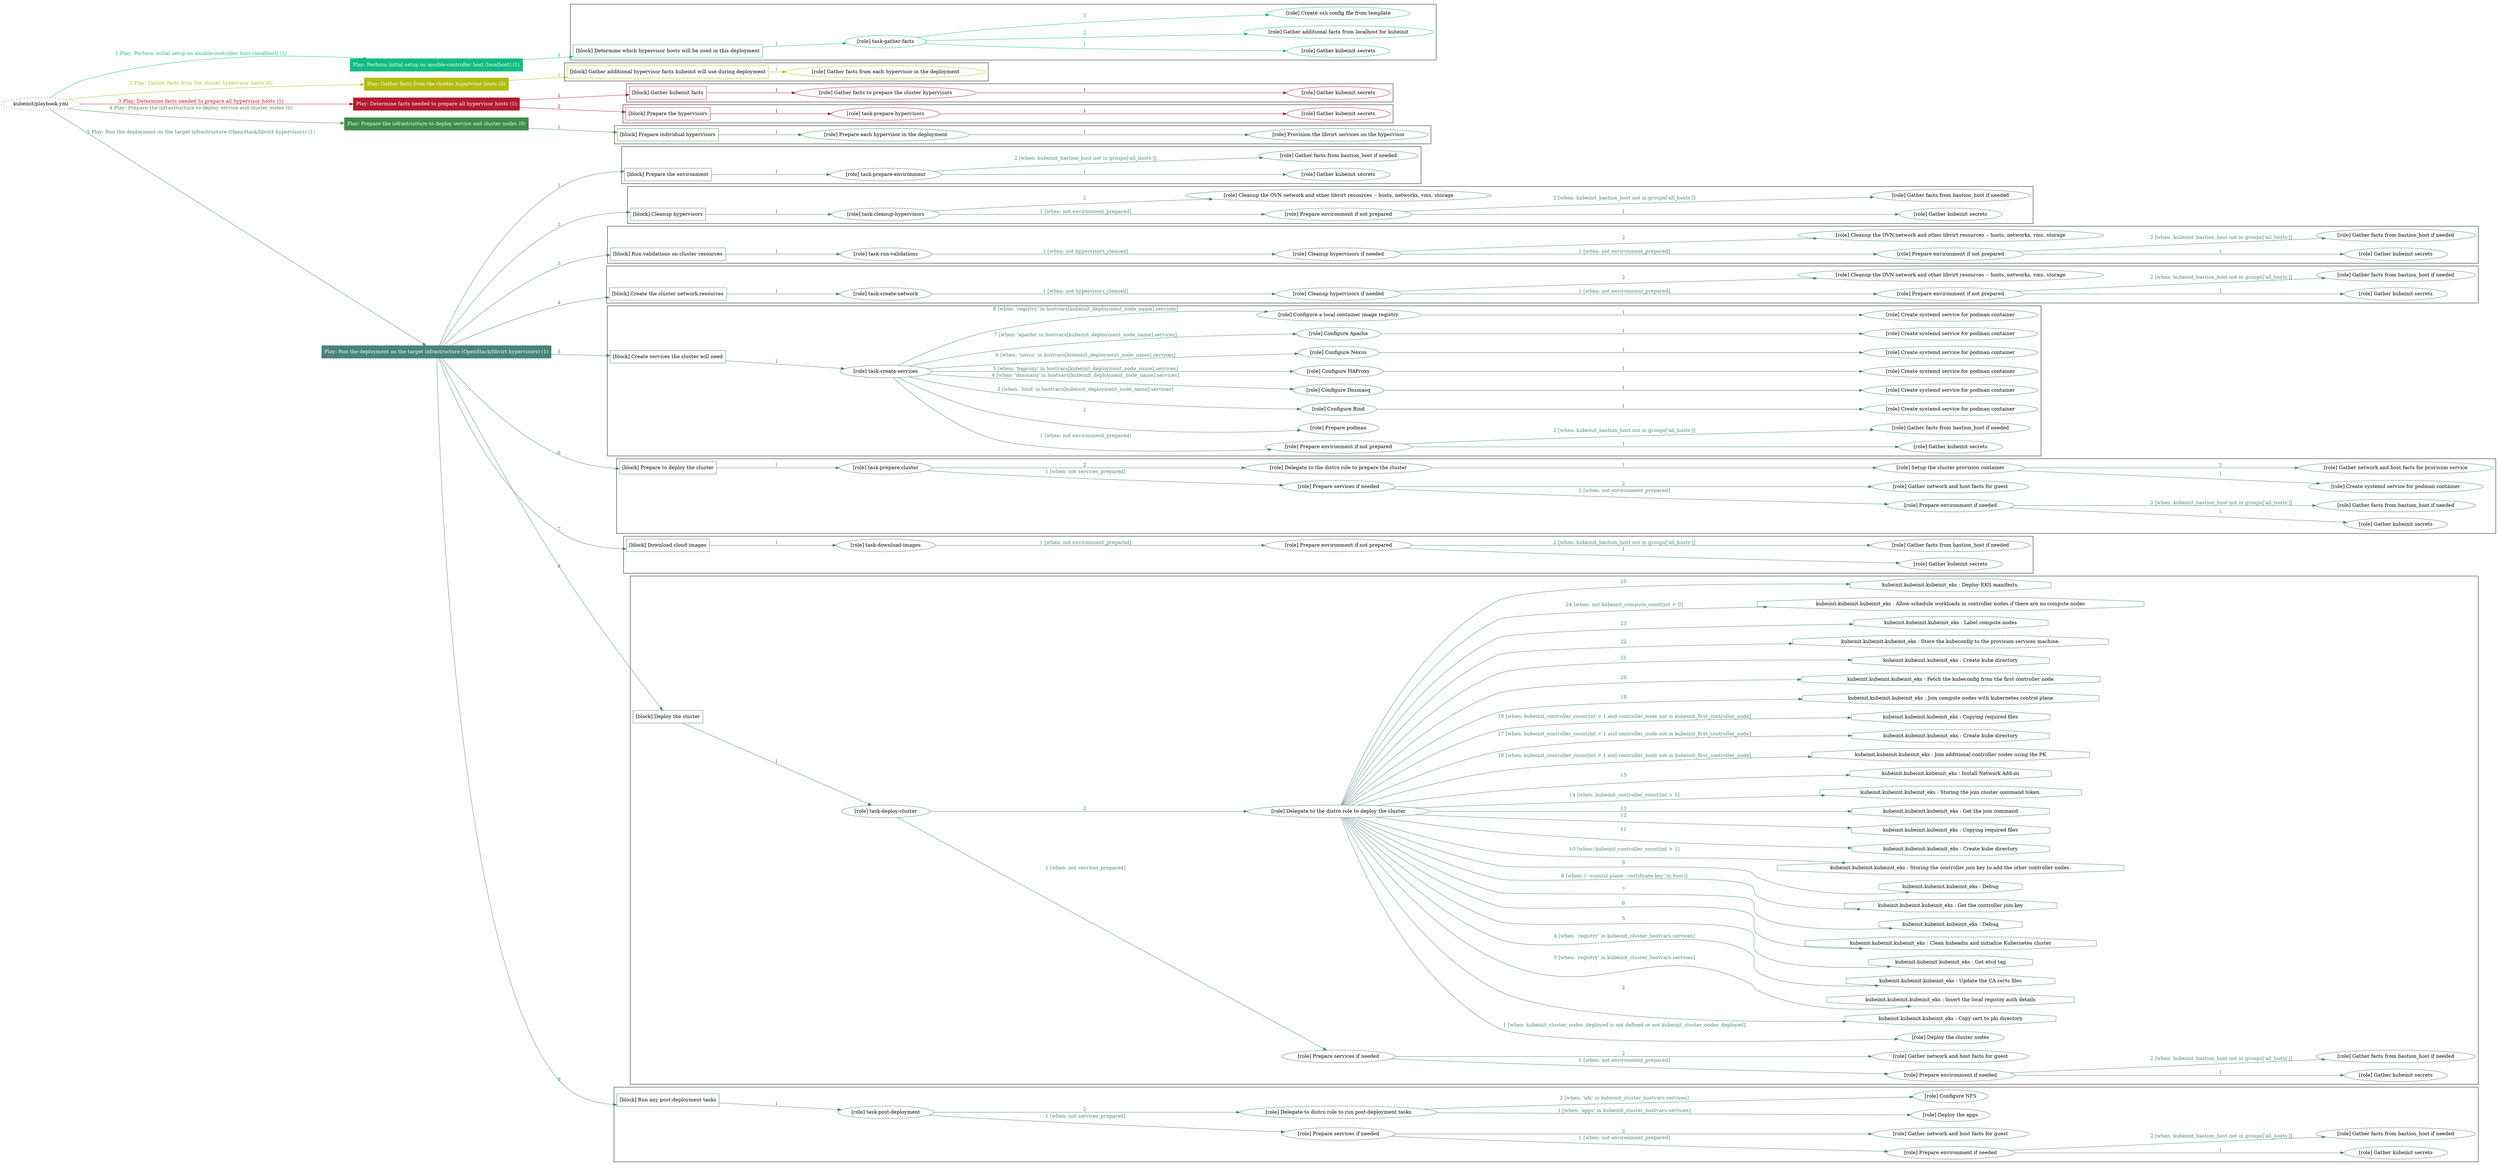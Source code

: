 digraph {
	graph [concentrate=true ordering=in rankdir=LR ratio=fill]
	edge [esep=5 sep=10]
	"kubeinit/playbook.yml" [URL="/home/runner/work/kubeinit/kubeinit/kubeinit/playbook.yml" id=playbook_c0aa0484 style=dotted]
	"kubeinit/playbook.yml" -> play_52e448ec [label="1 Play: Perform initial setup on ansible-controller host (localhost) (1)" color="#10bc82" fontcolor="#10bc82" id=edge_play_52e448ec labeltooltip="1 Play: Perform initial setup on ansible-controller host (localhost) (1)" tooltip="1 Play: Perform initial setup on ansible-controller host (localhost) (1)"]
	subgraph "Play: Perform initial setup on ansible-controller host (localhost) (1)" {
		play_52e448ec [label="Play: Perform initial setup on ansible-controller host (localhost) (1)" URL="/home/runner/work/kubeinit/kubeinit/kubeinit/playbook.yml" color="#10bc82" fontcolor="#ffffff" id=play_52e448ec shape=box style=filled tooltip=localhost]
		play_52e448ec -> block_887e6203 [label=1 color="#10bc82" fontcolor="#10bc82" id=edge_block_887e6203 labeltooltip=1 tooltip=1]
		subgraph cluster_block_887e6203 {
			block_887e6203 [label="[block] Determine which hypervisor hosts will be used in this deployment" URL="/home/runner/work/kubeinit/kubeinit/kubeinit/playbook.yml" color="#10bc82" id=block_887e6203 labeltooltip="Determine which hypervisor hosts will be used in this deployment" shape=box tooltip="Determine which hypervisor hosts will be used in this deployment"]
			block_887e6203 -> role_e460543e [label="1 " color="#10bc82" fontcolor="#10bc82" id=edge_role_e460543e labeltooltip="1 " tooltip="1 "]
			subgraph "task-gather-facts" {
				role_e460543e [label="[role] task-gather-facts" URL="/home/runner/work/kubeinit/kubeinit/kubeinit/playbook.yml" color="#10bc82" id=role_e460543e tooltip="task-gather-facts"]
				role_e460543e -> role_74aaf064 [label="1 " color="#10bc82" fontcolor="#10bc82" id=edge_role_74aaf064 labeltooltip="1 " tooltip="1 "]
				subgraph "Gather kubeinit secrets" {
					role_74aaf064 [label="[role] Gather kubeinit secrets" URL="/home/runner/.ansible/collections/ansible_collections/kubeinit/kubeinit/roles/kubeinit_prepare/tasks/build_hypervisors_group.yml" color="#10bc82" id=role_74aaf064 tooltip="Gather kubeinit secrets"]
				}
				role_e460543e -> role_d60f9759 [label="2 " color="#10bc82" fontcolor="#10bc82" id=edge_role_d60f9759 labeltooltip="2 " tooltip="2 "]
				subgraph "Gather additional facts from localhost for kubeinit" {
					role_d60f9759 [label="[role] Gather additional facts from localhost for kubeinit" URL="/home/runner/.ansible/collections/ansible_collections/kubeinit/kubeinit/roles/kubeinit_prepare/tasks/build_hypervisors_group.yml" color="#10bc82" id=role_d60f9759 tooltip="Gather additional facts from localhost for kubeinit"]
				}
				role_e460543e -> role_b56cbd18 [label="3 " color="#10bc82" fontcolor="#10bc82" id=edge_role_b56cbd18 labeltooltip="3 " tooltip="3 "]
				subgraph "Create ssh config file from template" {
					role_b56cbd18 [label="[role] Create ssh config file from template" URL="/home/runner/.ansible/collections/ansible_collections/kubeinit/kubeinit/roles/kubeinit_prepare/tasks/build_hypervisors_group.yml" color="#10bc82" id=role_b56cbd18 tooltip="Create ssh config file from template"]
				}
			}
		}
	}
	"kubeinit/playbook.yml" -> play_e15e509d [label="2 Play: Gather facts from the cluster hypervisor hosts (0)" color="#b0bb11" fontcolor="#b0bb11" id=edge_play_e15e509d labeltooltip="2 Play: Gather facts from the cluster hypervisor hosts (0)" tooltip="2 Play: Gather facts from the cluster hypervisor hosts (0)"]
	subgraph "Play: Gather facts from the cluster hypervisor hosts (0)" {
		play_e15e509d [label="Play: Gather facts from the cluster hypervisor hosts (0)" URL="/home/runner/work/kubeinit/kubeinit/kubeinit/playbook.yml" color="#b0bb11" fontcolor="#ffffff" id=play_e15e509d shape=box style=filled tooltip="Play: Gather facts from the cluster hypervisor hosts (0)"]
		play_e15e509d -> block_24044ca9 [label=1 color="#b0bb11" fontcolor="#b0bb11" id=edge_block_24044ca9 labeltooltip=1 tooltip=1]
		subgraph cluster_block_24044ca9 {
			block_24044ca9 [label="[block] Gather additional hypervisor facts kubeinit will use during deployment" URL="/home/runner/work/kubeinit/kubeinit/kubeinit/playbook.yml" color="#b0bb11" id=block_24044ca9 labeltooltip="Gather additional hypervisor facts kubeinit will use during deployment" shape=box tooltip="Gather additional hypervisor facts kubeinit will use during deployment"]
			block_24044ca9 -> role_f036b182 [label="1 " color="#b0bb11" fontcolor="#b0bb11" id=edge_role_f036b182 labeltooltip="1 " tooltip="1 "]
			subgraph "Gather facts from each hypervisor in the deployment" {
				role_f036b182 [label="[role] Gather facts from each hypervisor in the deployment" URL="/home/runner/work/kubeinit/kubeinit/kubeinit/playbook.yml" color="#b0bb11" id=role_f036b182 tooltip="Gather facts from each hypervisor in the deployment"]
			}
		}
	}
	"kubeinit/playbook.yml" -> play_29cd09bc [label="3 Play: Determine facts needed to prepare all hypervisor hosts (1)" color="#b21a30" fontcolor="#b21a30" id=edge_play_29cd09bc labeltooltip="3 Play: Determine facts needed to prepare all hypervisor hosts (1)" tooltip="3 Play: Determine facts needed to prepare all hypervisor hosts (1)"]
	subgraph "Play: Determine facts needed to prepare all hypervisor hosts (1)" {
		play_29cd09bc [label="Play: Determine facts needed to prepare all hypervisor hosts (1)" URL="/home/runner/work/kubeinit/kubeinit/kubeinit/playbook.yml" color="#b21a30" fontcolor="#ffffff" id=play_29cd09bc shape=box style=filled tooltip=localhost]
		play_29cd09bc -> block_bb4a415c [label=1 color="#b21a30" fontcolor="#b21a30" id=edge_block_bb4a415c labeltooltip=1 tooltip=1]
		subgraph cluster_block_bb4a415c {
			block_bb4a415c [label="[block] Gather kubeinit facts" URL="/home/runner/work/kubeinit/kubeinit/kubeinit/playbook.yml" color="#b21a30" id=block_bb4a415c labeltooltip="Gather kubeinit facts" shape=box tooltip="Gather kubeinit facts"]
			block_bb4a415c -> role_540fc25d [label="1 " color="#b21a30" fontcolor="#b21a30" id=edge_role_540fc25d labeltooltip="1 " tooltip="1 "]
			subgraph "Gather facts to prepare the cluster hypervisors" {
				role_540fc25d [label="[role] Gather facts to prepare the cluster hypervisors" URL="/home/runner/work/kubeinit/kubeinit/kubeinit/playbook.yml" color="#b21a30" id=role_540fc25d tooltip="Gather facts to prepare the cluster hypervisors"]
				role_540fc25d -> role_d6f39786 [label="1 " color="#b21a30" fontcolor="#b21a30" id=edge_role_d6f39786 labeltooltip="1 " tooltip="1 "]
				subgraph "Gather kubeinit secrets" {
					role_d6f39786 [label="[role] Gather kubeinit secrets" URL="/home/runner/.ansible/collections/ansible_collections/kubeinit/kubeinit/roles/kubeinit_prepare/tasks/gather_kubeinit_facts.yml" color="#b21a30" id=role_d6f39786 tooltip="Gather kubeinit secrets"]
				}
			}
		}
		play_29cd09bc -> block_613bb0c1 [label=2 color="#b21a30" fontcolor="#b21a30" id=edge_block_613bb0c1 labeltooltip=2 tooltip=2]
		subgraph cluster_block_613bb0c1 {
			block_613bb0c1 [label="[block] Prepare the hypervisors" URL="/home/runner/work/kubeinit/kubeinit/kubeinit/playbook.yml" color="#b21a30" id=block_613bb0c1 labeltooltip="Prepare the hypervisors" shape=box tooltip="Prepare the hypervisors"]
			block_613bb0c1 -> role_56d5fb16 [label="1 " color="#b21a30" fontcolor="#b21a30" id=edge_role_56d5fb16 labeltooltip="1 " tooltip="1 "]
			subgraph "task-prepare-hypervisors" {
				role_56d5fb16 [label="[role] task-prepare-hypervisors" URL="/home/runner/work/kubeinit/kubeinit/kubeinit/playbook.yml" color="#b21a30" id=role_56d5fb16 tooltip="task-prepare-hypervisors"]
				role_56d5fb16 -> role_8a2eee08 [label="1 " color="#b21a30" fontcolor="#b21a30" id=edge_role_8a2eee08 labeltooltip="1 " tooltip="1 "]
				subgraph "Gather kubeinit secrets" {
					role_8a2eee08 [label="[role] Gather kubeinit secrets" URL="/home/runner/.ansible/collections/ansible_collections/kubeinit/kubeinit/roles/kubeinit_prepare/tasks/gather_kubeinit_facts.yml" color="#b21a30" id=role_8a2eee08 tooltip="Gather kubeinit secrets"]
				}
			}
		}
	}
	"kubeinit/playbook.yml" -> play_51cff68c [label="4 Play: Prepare the infrastructure to deploy service and cluster nodes (0)" color="#408c47" fontcolor="#408c47" id=edge_play_51cff68c labeltooltip="4 Play: Prepare the infrastructure to deploy service and cluster nodes (0)" tooltip="4 Play: Prepare the infrastructure to deploy service and cluster nodes (0)"]
	subgraph "Play: Prepare the infrastructure to deploy service and cluster nodes (0)" {
		play_51cff68c [label="Play: Prepare the infrastructure to deploy service and cluster nodes (0)" URL="/home/runner/work/kubeinit/kubeinit/kubeinit/playbook.yml" color="#408c47" fontcolor="#ffffff" id=play_51cff68c shape=box style=filled tooltip="Play: Prepare the infrastructure to deploy service and cluster nodes (0)"]
		play_51cff68c -> block_6bf5a5ab [label=1 color="#408c47" fontcolor="#408c47" id=edge_block_6bf5a5ab labeltooltip=1 tooltip=1]
		subgraph cluster_block_6bf5a5ab {
			block_6bf5a5ab [label="[block] Prepare individual hypervisors" URL="/home/runner/work/kubeinit/kubeinit/kubeinit/playbook.yml" color="#408c47" id=block_6bf5a5ab labeltooltip="Prepare individual hypervisors" shape=box tooltip="Prepare individual hypervisors"]
			block_6bf5a5ab -> role_b16cc3b1 [label="1 " color="#408c47" fontcolor="#408c47" id=edge_role_b16cc3b1 labeltooltip="1 " tooltip="1 "]
			subgraph "Prepare each hypervisor in the deployment" {
				role_b16cc3b1 [label="[role] Prepare each hypervisor in the deployment" URL="/home/runner/work/kubeinit/kubeinit/kubeinit/playbook.yml" color="#408c47" id=role_b16cc3b1 tooltip="Prepare each hypervisor in the deployment"]
				role_b16cc3b1 -> role_e51e493a [label="1 " color="#408c47" fontcolor="#408c47" id=edge_role_e51e493a labeltooltip="1 " tooltip="1 "]
				subgraph "Provision the libvirt services on the hypervisor" {
					role_e51e493a [label="[role] Provision the libvirt services on the hypervisor" URL="/home/runner/.ansible/collections/ansible_collections/kubeinit/kubeinit/roles/kubeinit_prepare/tasks/prepare_hypervisor.yml" color="#408c47" id=role_e51e493a tooltip="Provision the libvirt services on the hypervisor"]
				}
			}
		}
	}
	"kubeinit/playbook.yml" -> play_da32416b [label="5 Play: Run the deployment on the target infrastructure (OpenStack/libvirt hypervisors) (1)" color="#49837d" fontcolor="#49837d" id=edge_play_da32416b labeltooltip="5 Play: Run the deployment on the target infrastructure (OpenStack/libvirt hypervisors) (1)" tooltip="5 Play: Run the deployment on the target infrastructure (OpenStack/libvirt hypervisors) (1)"]
	subgraph "Play: Run the deployment on the target infrastructure (OpenStack/libvirt hypervisors) (1)" {
		play_da32416b [label="Play: Run the deployment on the target infrastructure (OpenStack/libvirt hypervisors) (1)" URL="/home/runner/work/kubeinit/kubeinit/kubeinit/playbook.yml" color="#49837d" fontcolor="#ffffff" id=play_da32416b shape=box style=filled tooltip=localhost]
		play_da32416b -> block_72279b92 [label=1 color="#49837d" fontcolor="#49837d" id=edge_block_72279b92 labeltooltip=1 tooltip=1]
		subgraph cluster_block_72279b92 {
			block_72279b92 [label="[block] Prepare the environment" URL="/home/runner/work/kubeinit/kubeinit/kubeinit/playbook.yml" color="#49837d" id=block_72279b92 labeltooltip="Prepare the environment" shape=box tooltip="Prepare the environment"]
			block_72279b92 -> role_add04753 [label="1 " color="#49837d" fontcolor="#49837d" id=edge_role_add04753 labeltooltip="1 " tooltip="1 "]
			subgraph "task-prepare-environment" {
				role_add04753 [label="[role] task-prepare-environment" URL="/home/runner/work/kubeinit/kubeinit/kubeinit/playbook.yml" color="#49837d" id=role_add04753 tooltip="task-prepare-environment"]
				role_add04753 -> role_9d87b9c7 [label="1 " color="#49837d" fontcolor="#49837d" id=edge_role_9d87b9c7 labeltooltip="1 " tooltip="1 "]
				subgraph "Gather kubeinit secrets" {
					role_9d87b9c7 [label="[role] Gather kubeinit secrets" URL="/home/runner/.ansible/collections/ansible_collections/kubeinit/kubeinit/roles/kubeinit_prepare/tasks/gather_kubeinit_facts.yml" color="#49837d" id=role_9d87b9c7 tooltip="Gather kubeinit secrets"]
				}
				role_add04753 -> role_d5db2359 [label="2 [when: kubeinit_bastion_host not in groups['all_hosts']]" color="#49837d" fontcolor="#49837d" id=edge_role_d5db2359 labeltooltip="2 [when: kubeinit_bastion_host not in groups['all_hosts']]" tooltip="2 [when: kubeinit_bastion_host not in groups['all_hosts']]"]
				subgraph "Gather facts from bastion_host if needed" {
					role_d5db2359 [label="[role] Gather facts from bastion_host if needed" URL="/home/runner/.ansible/collections/ansible_collections/kubeinit/kubeinit/roles/kubeinit_prepare/tasks/main.yml" color="#49837d" id=role_d5db2359 tooltip="Gather facts from bastion_host if needed"]
				}
			}
		}
		play_da32416b -> block_d10a969b [label=2 color="#49837d" fontcolor="#49837d" id=edge_block_d10a969b labeltooltip=2 tooltip=2]
		subgraph cluster_block_d10a969b {
			block_d10a969b [label="[block] Cleanup hypervisors" URL="/home/runner/work/kubeinit/kubeinit/kubeinit/playbook.yml" color="#49837d" id=block_d10a969b labeltooltip="Cleanup hypervisors" shape=box tooltip="Cleanup hypervisors"]
			block_d10a969b -> role_9b776be1 [label="1 " color="#49837d" fontcolor="#49837d" id=edge_role_9b776be1 labeltooltip="1 " tooltip="1 "]
			subgraph "task-cleanup-hypervisors" {
				role_9b776be1 [label="[role] task-cleanup-hypervisors" URL="/home/runner/work/kubeinit/kubeinit/kubeinit/playbook.yml" color="#49837d" id=role_9b776be1 tooltip="task-cleanup-hypervisors"]
				role_9b776be1 -> role_7a1ff7a8 [label="1 [when: not environment_prepared]" color="#49837d" fontcolor="#49837d" id=edge_role_7a1ff7a8 labeltooltip="1 [when: not environment_prepared]" tooltip="1 [when: not environment_prepared]"]
				subgraph "Prepare environment if not prepared" {
					role_7a1ff7a8 [label="[role] Prepare environment if not prepared" URL="/home/runner/.ansible/collections/ansible_collections/kubeinit/kubeinit/roles/kubeinit_libvirt/tasks/cleanup_hypervisors.yml" color="#49837d" id=role_7a1ff7a8 tooltip="Prepare environment if not prepared"]
					role_7a1ff7a8 -> role_c9d9e679 [label="1 " color="#49837d" fontcolor="#49837d" id=edge_role_c9d9e679 labeltooltip="1 " tooltip="1 "]
					subgraph "Gather kubeinit secrets" {
						role_c9d9e679 [label="[role] Gather kubeinit secrets" URL="/home/runner/.ansible/collections/ansible_collections/kubeinit/kubeinit/roles/kubeinit_prepare/tasks/gather_kubeinit_facts.yml" color="#49837d" id=role_c9d9e679 tooltip="Gather kubeinit secrets"]
					}
					role_7a1ff7a8 -> role_5bff2d3a [label="2 [when: kubeinit_bastion_host not in groups['all_hosts']]" color="#49837d" fontcolor="#49837d" id=edge_role_5bff2d3a labeltooltip="2 [when: kubeinit_bastion_host not in groups['all_hosts']]" tooltip="2 [when: kubeinit_bastion_host not in groups['all_hosts']]"]
					subgraph "Gather facts from bastion_host if needed" {
						role_5bff2d3a [label="[role] Gather facts from bastion_host if needed" URL="/home/runner/.ansible/collections/ansible_collections/kubeinit/kubeinit/roles/kubeinit_prepare/tasks/main.yml" color="#49837d" id=role_5bff2d3a tooltip="Gather facts from bastion_host if needed"]
					}
				}
				role_9b776be1 -> role_3ef3e6d8 [label="2 " color="#49837d" fontcolor="#49837d" id=edge_role_3ef3e6d8 labeltooltip="2 " tooltip="2 "]
				subgraph "Cleanup the OVN network and other libvirt resources -- hosts, networks, vms, storage" {
					role_3ef3e6d8 [label="[role] Cleanup the OVN network and other libvirt resources -- hosts, networks, vms, storage" URL="/home/runner/.ansible/collections/ansible_collections/kubeinit/kubeinit/roles/kubeinit_libvirt/tasks/cleanup_hypervisors.yml" color="#49837d" id=role_3ef3e6d8 tooltip="Cleanup the OVN network and other libvirt resources -- hosts, networks, vms, storage"]
				}
			}
		}
		play_da32416b -> block_1afe0a91 [label=3 color="#49837d" fontcolor="#49837d" id=edge_block_1afe0a91 labeltooltip=3 tooltip=3]
		subgraph cluster_block_1afe0a91 {
			block_1afe0a91 [label="[block] Run validations on cluster resources" URL="/home/runner/work/kubeinit/kubeinit/kubeinit/playbook.yml" color="#49837d" id=block_1afe0a91 labeltooltip="Run validations on cluster resources" shape=box tooltip="Run validations on cluster resources"]
			block_1afe0a91 -> role_c63fc9f1 [label="1 " color="#49837d" fontcolor="#49837d" id=edge_role_c63fc9f1 labeltooltip="1 " tooltip="1 "]
			subgraph "task-run-validations" {
				role_c63fc9f1 [label="[role] task-run-validations" URL="/home/runner/work/kubeinit/kubeinit/kubeinit/playbook.yml" color="#49837d" id=role_c63fc9f1 tooltip="task-run-validations"]
				role_c63fc9f1 -> role_cb709e4d [label="1 [when: not hypervisors_cleaned]" color="#49837d" fontcolor="#49837d" id=edge_role_cb709e4d labeltooltip="1 [when: not hypervisors_cleaned]" tooltip="1 [when: not hypervisors_cleaned]"]
				subgraph "Cleanup hypervisors if needed" {
					role_cb709e4d [label="[role] Cleanup hypervisors if needed" URL="/home/runner/.ansible/collections/ansible_collections/kubeinit/kubeinit/roles/kubeinit_validations/tasks/main.yml" color="#49837d" id=role_cb709e4d tooltip="Cleanup hypervisors if needed"]
					role_cb709e4d -> role_8bc2ccb4 [label="1 [when: not environment_prepared]" color="#49837d" fontcolor="#49837d" id=edge_role_8bc2ccb4 labeltooltip="1 [when: not environment_prepared]" tooltip="1 [when: not environment_prepared]"]
					subgraph "Prepare environment if not prepared" {
						role_8bc2ccb4 [label="[role] Prepare environment if not prepared" URL="/home/runner/.ansible/collections/ansible_collections/kubeinit/kubeinit/roles/kubeinit_libvirt/tasks/cleanup_hypervisors.yml" color="#49837d" id=role_8bc2ccb4 tooltip="Prepare environment if not prepared"]
						role_8bc2ccb4 -> role_bf0a6674 [label="1 " color="#49837d" fontcolor="#49837d" id=edge_role_bf0a6674 labeltooltip="1 " tooltip="1 "]
						subgraph "Gather kubeinit secrets" {
							role_bf0a6674 [label="[role] Gather kubeinit secrets" URL="/home/runner/.ansible/collections/ansible_collections/kubeinit/kubeinit/roles/kubeinit_prepare/tasks/gather_kubeinit_facts.yml" color="#49837d" id=role_bf0a6674 tooltip="Gather kubeinit secrets"]
						}
						role_8bc2ccb4 -> role_2eefce76 [label="2 [when: kubeinit_bastion_host not in groups['all_hosts']]" color="#49837d" fontcolor="#49837d" id=edge_role_2eefce76 labeltooltip="2 [when: kubeinit_bastion_host not in groups['all_hosts']]" tooltip="2 [when: kubeinit_bastion_host not in groups['all_hosts']]"]
						subgraph "Gather facts from bastion_host if needed" {
							role_2eefce76 [label="[role] Gather facts from bastion_host if needed" URL="/home/runner/.ansible/collections/ansible_collections/kubeinit/kubeinit/roles/kubeinit_prepare/tasks/main.yml" color="#49837d" id=role_2eefce76 tooltip="Gather facts from bastion_host if needed"]
						}
					}
					role_cb709e4d -> role_84e2fa8a [label="2 " color="#49837d" fontcolor="#49837d" id=edge_role_84e2fa8a labeltooltip="2 " tooltip="2 "]
					subgraph "Cleanup the OVN network and other libvirt resources -- hosts, networks, vms, storage" {
						role_84e2fa8a [label="[role] Cleanup the OVN network and other libvirt resources -- hosts, networks, vms, storage" URL="/home/runner/.ansible/collections/ansible_collections/kubeinit/kubeinit/roles/kubeinit_libvirt/tasks/cleanup_hypervisors.yml" color="#49837d" id=role_84e2fa8a tooltip="Cleanup the OVN network and other libvirt resources -- hosts, networks, vms, storage"]
					}
				}
			}
		}
		play_da32416b -> block_44e73abc [label=4 color="#49837d" fontcolor="#49837d" id=edge_block_44e73abc labeltooltip=4 tooltip=4]
		subgraph cluster_block_44e73abc {
			block_44e73abc [label="[block] Create the cluster network resources" URL="/home/runner/work/kubeinit/kubeinit/kubeinit/playbook.yml" color="#49837d" id=block_44e73abc labeltooltip="Create the cluster network resources" shape=box tooltip="Create the cluster network resources"]
			block_44e73abc -> role_ea35abb9 [label="1 " color="#49837d" fontcolor="#49837d" id=edge_role_ea35abb9 labeltooltip="1 " tooltip="1 "]
			subgraph "task-create-network" {
				role_ea35abb9 [label="[role] task-create-network" URL="/home/runner/work/kubeinit/kubeinit/kubeinit/playbook.yml" color="#49837d" id=role_ea35abb9 tooltip="task-create-network"]
				role_ea35abb9 -> role_df72ee42 [label="1 [when: not hypervisors_cleaned]" color="#49837d" fontcolor="#49837d" id=edge_role_df72ee42 labeltooltip="1 [when: not hypervisors_cleaned]" tooltip="1 [when: not hypervisors_cleaned]"]
				subgraph "Cleanup hypervisors if needed" {
					role_df72ee42 [label="[role] Cleanup hypervisors if needed" URL="/home/runner/.ansible/collections/ansible_collections/kubeinit/kubeinit/roles/kubeinit_libvirt/tasks/create_network.yml" color="#49837d" id=role_df72ee42 tooltip="Cleanup hypervisors if needed"]
					role_df72ee42 -> role_1061e182 [label="1 [when: not environment_prepared]" color="#49837d" fontcolor="#49837d" id=edge_role_1061e182 labeltooltip="1 [when: not environment_prepared]" tooltip="1 [when: not environment_prepared]"]
					subgraph "Prepare environment if not prepared" {
						role_1061e182 [label="[role] Prepare environment if not prepared" URL="/home/runner/.ansible/collections/ansible_collections/kubeinit/kubeinit/roles/kubeinit_libvirt/tasks/cleanup_hypervisors.yml" color="#49837d" id=role_1061e182 tooltip="Prepare environment if not prepared"]
						role_1061e182 -> role_f93cc7c4 [label="1 " color="#49837d" fontcolor="#49837d" id=edge_role_f93cc7c4 labeltooltip="1 " tooltip="1 "]
						subgraph "Gather kubeinit secrets" {
							role_f93cc7c4 [label="[role] Gather kubeinit secrets" URL="/home/runner/.ansible/collections/ansible_collections/kubeinit/kubeinit/roles/kubeinit_prepare/tasks/gather_kubeinit_facts.yml" color="#49837d" id=role_f93cc7c4 tooltip="Gather kubeinit secrets"]
						}
						role_1061e182 -> role_56939467 [label="2 [when: kubeinit_bastion_host not in groups['all_hosts']]" color="#49837d" fontcolor="#49837d" id=edge_role_56939467 labeltooltip="2 [when: kubeinit_bastion_host not in groups['all_hosts']]" tooltip="2 [when: kubeinit_bastion_host not in groups['all_hosts']]"]
						subgraph "Gather facts from bastion_host if needed" {
							role_56939467 [label="[role] Gather facts from bastion_host if needed" URL="/home/runner/.ansible/collections/ansible_collections/kubeinit/kubeinit/roles/kubeinit_prepare/tasks/main.yml" color="#49837d" id=role_56939467 tooltip="Gather facts from bastion_host if needed"]
						}
					}
					role_df72ee42 -> role_40ec76df [label="2 " color="#49837d" fontcolor="#49837d" id=edge_role_40ec76df labeltooltip="2 " tooltip="2 "]
					subgraph "Cleanup the OVN network and other libvirt resources -- hosts, networks, vms, storage" {
						role_40ec76df [label="[role] Cleanup the OVN network and other libvirt resources -- hosts, networks, vms, storage" URL="/home/runner/.ansible/collections/ansible_collections/kubeinit/kubeinit/roles/kubeinit_libvirt/tasks/cleanup_hypervisors.yml" color="#49837d" id=role_40ec76df tooltip="Cleanup the OVN network and other libvirt resources -- hosts, networks, vms, storage"]
					}
				}
			}
		}
		play_da32416b -> block_67e6dda7 [label=5 color="#49837d" fontcolor="#49837d" id=edge_block_67e6dda7 labeltooltip=5 tooltip=5]
		subgraph cluster_block_67e6dda7 {
			block_67e6dda7 [label="[block] Create services the cluster will need" URL="/home/runner/work/kubeinit/kubeinit/kubeinit/playbook.yml" color="#49837d" id=block_67e6dda7 labeltooltip="Create services the cluster will need" shape=box tooltip="Create services the cluster will need"]
			block_67e6dda7 -> role_9a6a4d6c [label="1 " color="#49837d" fontcolor="#49837d" id=edge_role_9a6a4d6c labeltooltip="1 " tooltip="1 "]
			subgraph "task-create-services" {
				role_9a6a4d6c [label="[role] task-create-services" URL="/home/runner/work/kubeinit/kubeinit/kubeinit/playbook.yml" color="#49837d" id=role_9a6a4d6c tooltip="task-create-services"]
				role_9a6a4d6c -> role_f6f93ef6 [label="1 [when: not environment_prepared]" color="#49837d" fontcolor="#49837d" id=edge_role_f6f93ef6 labeltooltip="1 [when: not environment_prepared]" tooltip="1 [when: not environment_prepared]"]
				subgraph "Prepare environment if not prepared" {
					role_f6f93ef6 [label="[role] Prepare environment if not prepared" URL="/home/runner/.ansible/collections/ansible_collections/kubeinit/kubeinit/roles/kubeinit_services/tasks/main.yml" color="#49837d" id=role_f6f93ef6 tooltip="Prepare environment if not prepared"]
					role_f6f93ef6 -> role_780471d5 [label="1 " color="#49837d" fontcolor="#49837d" id=edge_role_780471d5 labeltooltip="1 " tooltip="1 "]
					subgraph "Gather kubeinit secrets" {
						role_780471d5 [label="[role] Gather kubeinit secrets" URL="/home/runner/.ansible/collections/ansible_collections/kubeinit/kubeinit/roles/kubeinit_prepare/tasks/gather_kubeinit_facts.yml" color="#49837d" id=role_780471d5 tooltip="Gather kubeinit secrets"]
					}
					role_f6f93ef6 -> role_b4f4b8b7 [label="2 [when: kubeinit_bastion_host not in groups['all_hosts']]" color="#49837d" fontcolor="#49837d" id=edge_role_b4f4b8b7 labeltooltip="2 [when: kubeinit_bastion_host not in groups['all_hosts']]" tooltip="2 [when: kubeinit_bastion_host not in groups['all_hosts']]"]
					subgraph "Gather facts from bastion_host if needed" {
						role_b4f4b8b7 [label="[role] Gather facts from bastion_host if needed" URL="/home/runner/.ansible/collections/ansible_collections/kubeinit/kubeinit/roles/kubeinit_prepare/tasks/main.yml" color="#49837d" id=role_b4f4b8b7 tooltip="Gather facts from bastion_host if needed"]
					}
				}
				role_9a6a4d6c -> role_977dbcea [label="2 " color="#49837d" fontcolor="#49837d" id=edge_role_977dbcea labeltooltip="2 " tooltip="2 "]
				subgraph "Prepare podman" {
					role_977dbcea [label="[role] Prepare podman" URL="/home/runner/.ansible/collections/ansible_collections/kubeinit/kubeinit/roles/kubeinit_services/tasks/00_create_service_pod.yml" color="#49837d" id=role_977dbcea tooltip="Prepare podman"]
				}
				role_9a6a4d6c -> role_5b55618a [label="3 [when: 'bind' in hostvars[kubeinit_deployment_node_name].services]" color="#49837d" fontcolor="#49837d" id=edge_role_5b55618a labeltooltip="3 [when: 'bind' in hostvars[kubeinit_deployment_node_name].services]" tooltip="3 [when: 'bind' in hostvars[kubeinit_deployment_node_name].services]"]
				subgraph "Configure Bind" {
					role_5b55618a [label="[role] Configure Bind" URL="/home/runner/.ansible/collections/ansible_collections/kubeinit/kubeinit/roles/kubeinit_services/tasks/start_services_containers.yml" color="#49837d" id=role_5b55618a tooltip="Configure Bind"]
					role_5b55618a -> role_1314c3a5 [label="1 " color="#49837d" fontcolor="#49837d" id=edge_role_1314c3a5 labeltooltip="1 " tooltip="1 "]
					subgraph "Create systemd service for podman container" {
						role_1314c3a5 [label="[role] Create systemd service for podman container" URL="/home/runner/.ansible/collections/ansible_collections/kubeinit/kubeinit/roles/kubeinit_bind/tasks/main.yml" color="#49837d" id=role_1314c3a5 tooltip="Create systemd service for podman container"]
					}
				}
				role_9a6a4d6c -> role_9b341381 [label="4 [when: 'dnsmasq' in hostvars[kubeinit_deployment_node_name].services]" color="#49837d" fontcolor="#49837d" id=edge_role_9b341381 labeltooltip="4 [when: 'dnsmasq' in hostvars[kubeinit_deployment_node_name].services]" tooltip="4 [when: 'dnsmasq' in hostvars[kubeinit_deployment_node_name].services]"]
				subgraph "Configure Dnsmasq" {
					role_9b341381 [label="[role] Configure Dnsmasq" URL="/home/runner/.ansible/collections/ansible_collections/kubeinit/kubeinit/roles/kubeinit_services/tasks/start_services_containers.yml" color="#49837d" id=role_9b341381 tooltip="Configure Dnsmasq"]
					role_9b341381 -> role_d119596b [label="1 " color="#49837d" fontcolor="#49837d" id=edge_role_d119596b labeltooltip="1 " tooltip="1 "]
					subgraph "Create systemd service for podman container" {
						role_d119596b [label="[role] Create systemd service for podman container" URL="/home/runner/.ansible/collections/ansible_collections/kubeinit/kubeinit/roles/kubeinit_dnsmasq/tasks/main.yml" color="#49837d" id=role_d119596b tooltip="Create systemd service for podman container"]
					}
				}
				role_9a6a4d6c -> role_ec8f7126 [label="5 [when: 'haproxy' in hostvars[kubeinit_deployment_node_name].services]" color="#49837d" fontcolor="#49837d" id=edge_role_ec8f7126 labeltooltip="5 [when: 'haproxy' in hostvars[kubeinit_deployment_node_name].services]" tooltip="5 [when: 'haproxy' in hostvars[kubeinit_deployment_node_name].services]"]
				subgraph "Configure HAProxy" {
					role_ec8f7126 [label="[role] Configure HAProxy" URL="/home/runner/.ansible/collections/ansible_collections/kubeinit/kubeinit/roles/kubeinit_services/tasks/start_services_containers.yml" color="#49837d" id=role_ec8f7126 tooltip="Configure HAProxy"]
					role_ec8f7126 -> role_33e9f70b [label="1 " color="#49837d" fontcolor="#49837d" id=edge_role_33e9f70b labeltooltip="1 " tooltip="1 "]
					subgraph "Create systemd service for podman container" {
						role_33e9f70b [label="[role] Create systemd service for podman container" URL="/home/runner/.ansible/collections/ansible_collections/kubeinit/kubeinit/roles/kubeinit_haproxy/tasks/main.yml" color="#49837d" id=role_33e9f70b tooltip="Create systemd service for podman container"]
					}
				}
				role_9a6a4d6c -> role_35556c67 [label="6 [when: 'nexus' in hostvars[kubeinit_deployment_node_name].services]" color="#49837d" fontcolor="#49837d" id=edge_role_35556c67 labeltooltip="6 [when: 'nexus' in hostvars[kubeinit_deployment_node_name].services]" tooltip="6 [when: 'nexus' in hostvars[kubeinit_deployment_node_name].services]"]
				subgraph "Configure Nexus" {
					role_35556c67 [label="[role] Configure Nexus" URL="/home/runner/.ansible/collections/ansible_collections/kubeinit/kubeinit/roles/kubeinit_services/tasks/start_services_containers.yml" color="#49837d" id=role_35556c67 tooltip="Configure Nexus"]
					role_35556c67 -> role_12b59163 [label="1 " color="#49837d" fontcolor="#49837d" id=edge_role_12b59163 labeltooltip="1 " tooltip="1 "]
					subgraph "Create systemd service for podman container" {
						role_12b59163 [label="[role] Create systemd service for podman container" URL="/home/runner/.ansible/collections/ansible_collections/kubeinit/kubeinit/roles/kubeinit_nexus/tasks/main.yml" color="#49837d" id=role_12b59163 tooltip="Create systemd service for podman container"]
					}
				}
				role_9a6a4d6c -> role_8a3512ac [label="7 [when: 'apache' in hostvars[kubeinit_deployment_node_name].services]" color="#49837d" fontcolor="#49837d" id=edge_role_8a3512ac labeltooltip="7 [when: 'apache' in hostvars[kubeinit_deployment_node_name].services]" tooltip="7 [when: 'apache' in hostvars[kubeinit_deployment_node_name].services]"]
				subgraph "Configure Apache" {
					role_8a3512ac [label="[role] Configure Apache" URL="/home/runner/.ansible/collections/ansible_collections/kubeinit/kubeinit/roles/kubeinit_services/tasks/start_services_containers.yml" color="#49837d" id=role_8a3512ac tooltip="Configure Apache"]
					role_8a3512ac -> role_e14ba8f5 [label="1 " color="#49837d" fontcolor="#49837d" id=edge_role_e14ba8f5 labeltooltip="1 " tooltip="1 "]
					subgraph "Create systemd service for podman container" {
						role_e14ba8f5 [label="[role] Create systemd service for podman container" URL="/home/runner/.ansible/collections/ansible_collections/kubeinit/kubeinit/roles/kubeinit_apache/tasks/main.yml" color="#49837d" id=role_e14ba8f5 tooltip="Create systemd service for podman container"]
					}
				}
				role_9a6a4d6c -> role_ef2295f3 [label="8 [when: 'registry' in hostvars[kubeinit_deployment_node_name].services]" color="#49837d" fontcolor="#49837d" id=edge_role_ef2295f3 labeltooltip="8 [when: 'registry' in hostvars[kubeinit_deployment_node_name].services]" tooltip="8 [when: 'registry' in hostvars[kubeinit_deployment_node_name].services]"]
				subgraph "Configure a local container image registry" {
					role_ef2295f3 [label="[role] Configure a local container image registry" URL="/home/runner/.ansible/collections/ansible_collections/kubeinit/kubeinit/roles/kubeinit_services/tasks/start_services_containers.yml" color="#49837d" id=role_ef2295f3 tooltip="Configure a local container image registry"]
					role_ef2295f3 -> role_a62e04a2 [label="1 " color="#49837d" fontcolor="#49837d" id=edge_role_a62e04a2 labeltooltip="1 " tooltip="1 "]
					subgraph "Create systemd service for podman container" {
						role_a62e04a2 [label="[role] Create systemd service for podman container" URL="/home/runner/.ansible/collections/ansible_collections/kubeinit/kubeinit/roles/kubeinit_registry/tasks/main.yml" color="#49837d" id=role_a62e04a2 tooltip="Create systemd service for podman container"]
					}
				}
			}
		}
		play_da32416b -> block_7e9aea4b [label=6 color="#49837d" fontcolor="#49837d" id=edge_block_7e9aea4b labeltooltip=6 tooltip=6]
		subgraph cluster_block_7e9aea4b {
			block_7e9aea4b [label="[block] Prepare to deploy the cluster" URL="/home/runner/work/kubeinit/kubeinit/kubeinit/playbook.yml" color="#49837d" id=block_7e9aea4b labeltooltip="Prepare to deploy the cluster" shape=box tooltip="Prepare to deploy the cluster"]
			block_7e9aea4b -> role_de20978b [label="1 " color="#49837d" fontcolor="#49837d" id=edge_role_de20978b labeltooltip="1 " tooltip="1 "]
			subgraph "task-prepare-cluster" {
				role_de20978b [label="[role] task-prepare-cluster" URL="/home/runner/work/kubeinit/kubeinit/kubeinit/playbook.yml" color="#49837d" id=role_de20978b tooltip="task-prepare-cluster"]
				role_de20978b -> role_36f851ba [label="1 [when: not services_prepared]" color="#49837d" fontcolor="#49837d" id=edge_role_36f851ba labeltooltip="1 [when: not services_prepared]" tooltip="1 [when: not services_prepared]"]
				subgraph "Prepare services if needed" {
					role_36f851ba [label="[role] Prepare services if needed" URL="/home/runner/.ansible/collections/ansible_collections/kubeinit/kubeinit/roles/kubeinit_prepare/tasks/prepare_cluster.yml" color="#49837d" id=role_36f851ba tooltip="Prepare services if needed"]
					role_36f851ba -> role_eeec9897 [label="1 [when: not environment_prepared]" color="#49837d" fontcolor="#49837d" id=edge_role_eeec9897 labeltooltip="1 [when: not environment_prepared]" tooltip="1 [when: not environment_prepared]"]
					subgraph "Prepare environment if needed" {
						role_eeec9897 [label="[role] Prepare environment if needed" URL="/home/runner/.ansible/collections/ansible_collections/kubeinit/kubeinit/roles/kubeinit_services/tasks/prepare_services.yml" color="#49837d" id=role_eeec9897 tooltip="Prepare environment if needed"]
						role_eeec9897 -> role_ed826b56 [label="1 " color="#49837d" fontcolor="#49837d" id=edge_role_ed826b56 labeltooltip="1 " tooltip="1 "]
						subgraph "Gather kubeinit secrets" {
							role_ed826b56 [label="[role] Gather kubeinit secrets" URL="/home/runner/.ansible/collections/ansible_collections/kubeinit/kubeinit/roles/kubeinit_prepare/tasks/gather_kubeinit_facts.yml" color="#49837d" id=role_ed826b56 tooltip="Gather kubeinit secrets"]
						}
						role_eeec9897 -> role_0c12bb2e [label="2 [when: kubeinit_bastion_host not in groups['all_hosts']]" color="#49837d" fontcolor="#49837d" id=edge_role_0c12bb2e labeltooltip="2 [when: kubeinit_bastion_host not in groups['all_hosts']]" tooltip="2 [when: kubeinit_bastion_host not in groups['all_hosts']]"]
						subgraph "Gather facts from bastion_host if needed" {
							role_0c12bb2e [label="[role] Gather facts from bastion_host if needed" URL="/home/runner/.ansible/collections/ansible_collections/kubeinit/kubeinit/roles/kubeinit_prepare/tasks/main.yml" color="#49837d" id=role_0c12bb2e tooltip="Gather facts from bastion_host if needed"]
						}
					}
					role_36f851ba -> role_8152b453 [label="2 " color="#49837d" fontcolor="#49837d" id=edge_role_8152b453 labeltooltip="2 " tooltip="2 "]
					subgraph "Gather network and host facts for guest" {
						role_8152b453 [label="[role] Gather network and host facts for guest" URL="/home/runner/.ansible/collections/ansible_collections/kubeinit/kubeinit/roles/kubeinit_services/tasks/prepare_services.yml" color="#49837d" id=role_8152b453 tooltip="Gather network and host facts for guest"]
					}
				}
				role_de20978b -> role_831030d4 [label="2 " color="#49837d" fontcolor="#49837d" id=edge_role_831030d4 labeltooltip="2 " tooltip="2 "]
				subgraph "Delegate to the distro role to prepare the cluster" {
					role_831030d4 [label="[role] Delegate to the distro role to prepare the cluster" URL="/home/runner/.ansible/collections/ansible_collections/kubeinit/kubeinit/roles/kubeinit_prepare/tasks/prepare_cluster.yml" color="#49837d" id=role_831030d4 tooltip="Delegate to the distro role to prepare the cluster"]
					role_831030d4 -> role_974a6b81 [label="1 " color="#49837d" fontcolor="#49837d" id=edge_role_974a6b81 labeltooltip="1 " tooltip="1 "]
					subgraph "Setup the cluster provision container" {
						role_974a6b81 [label="[role] Setup the cluster provision container" URL="/home/runner/.ansible/collections/ansible_collections/kubeinit/kubeinit/roles/kubeinit_eks/tasks/prepare_cluster.yml" color="#49837d" id=role_974a6b81 tooltip="Setup the cluster provision container"]
						role_974a6b81 -> role_054afaa4 [label="1 " color="#49837d" fontcolor="#49837d" id=edge_role_054afaa4 labeltooltip="1 " tooltip="1 "]
						subgraph "Create systemd service for podman container" {
							role_054afaa4 [label="[role] Create systemd service for podman container" URL="/home/runner/.ansible/collections/ansible_collections/kubeinit/kubeinit/roles/kubeinit_services/tasks/create_provision_container.yml" color="#49837d" id=role_054afaa4 tooltip="Create systemd service for podman container"]
						}
						role_974a6b81 -> role_88fe4b8d [label="2 " color="#49837d" fontcolor="#49837d" id=edge_role_88fe4b8d labeltooltip="2 " tooltip="2 "]
						subgraph "Gather network and host facts for provision service" {
							role_88fe4b8d [label="[role] Gather network and host facts for provision service" URL="/home/runner/.ansible/collections/ansible_collections/kubeinit/kubeinit/roles/kubeinit_services/tasks/create_provision_container.yml" color="#49837d" id=role_88fe4b8d tooltip="Gather network and host facts for provision service"]
						}
					}
				}
			}
		}
		play_da32416b -> block_4f4f858d [label=7 color="#49837d" fontcolor="#49837d" id=edge_block_4f4f858d labeltooltip=7 tooltip=7]
		subgraph cluster_block_4f4f858d {
			block_4f4f858d [label="[block] Download cloud images" URL="/home/runner/work/kubeinit/kubeinit/kubeinit/playbook.yml" color="#49837d" id=block_4f4f858d labeltooltip="Download cloud images" shape=box tooltip="Download cloud images"]
			block_4f4f858d -> role_f0d1468c [label="1 " color="#49837d" fontcolor="#49837d" id=edge_role_f0d1468c labeltooltip="1 " tooltip="1 "]
			subgraph "task-download-images" {
				role_f0d1468c [label="[role] task-download-images" URL="/home/runner/work/kubeinit/kubeinit/kubeinit/playbook.yml" color="#49837d" id=role_f0d1468c tooltip="task-download-images"]
				role_f0d1468c -> role_a6fa9ac6 [label="1 [when: not environment_prepared]" color="#49837d" fontcolor="#49837d" id=edge_role_a6fa9ac6 labeltooltip="1 [when: not environment_prepared]" tooltip="1 [when: not environment_prepared]"]
				subgraph "Prepare environment if not prepared" {
					role_a6fa9ac6 [label="[role] Prepare environment if not prepared" URL="/home/runner/.ansible/collections/ansible_collections/kubeinit/kubeinit/roles/kubeinit_libvirt/tasks/download_cloud_images.yml" color="#49837d" id=role_a6fa9ac6 tooltip="Prepare environment if not prepared"]
					role_a6fa9ac6 -> role_106be74a [label="1 " color="#49837d" fontcolor="#49837d" id=edge_role_106be74a labeltooltip="1 " tooltip="1 "]
					subgraph "Gather kubeinit secrets" {
						role_106be74a [label="[role] Gather kubeinit secrets" URL="/home/runner/.ansible/collections/ansible_collections/kubeinit/kubeinit/roles/kubeinit_prepare/tasks/gather_kubeinit_facts.yml" color="#49837d" id=role_106be74a tooltip="Gather kubeinit secrets"]
					}
					role_a6fa9ac6 -> role_b45d8417 [label="2 [when: kubeinit_bastion_host not in groups['all_hosts']]" color="#49837d" fontcolor="#49837d" id=edge_role_b45d8417 labeltooltip="2 [when: kubeinit_bastion_host not in groups['all_hosts']]" tooltip="2 [when: kubeinit_bastion_host not in groups['all_hosts']]"]
					subgraph "Gather facts from bastion_host if needed" {
						role_b45d8417 [label="[role] Gather facts from bastion_host if needed" URL="/home/runner/.ansible/collections/ansible_collections/kubeinit/kubeinit/roles/kubeinit_prepare/tasks/main.yml" color="#49837d" id=role_b45d8417 tooltip="Gather facts from bastion_host if needed"]
					}
				}
			}
		}
		play_da32416b -> block_c51396f8 [label=8 color="#49837d" fontcolor="#49837d" id=edge_block_c51396f8 labeltooltip=8 tooltip=8]
		subgraph cluster_block_c51396f8 {
			block_c51396f8 [label="[block] Deploy the cluster" URL="/home/runner/work/kubeinit/kubeinit/kubeinit/playbook.yml" color="#49837d" id=block_c51396f8 labeltooltip="Deploy the cluster" shape=box tooltip="Deploy the cluster"]
			block_c51396f8 -> role_0831c6be [label="1 " color="#49837d" fontcolor="#49837d" id=edge_role_0831c6be labeltooltip="1 " tooltip="1 "]
			subgraph "task-deploy-cluster" {
				role_0831c6be [label="[role] task-deploy-cluster" URL="/home/runner/work/kubeinit/kubeinit/kubeinit/playbook.yml" color="#49837d" id=role_0831c6be tooltip="task-deploy-cluster"]
				role_0831c6be -> role_818e8544 [label="1 [when: not services_prepared]" color="#49837d" fontcolor="#49837d" id=edge_role_818e8544 labeltooltip="1 [when: not services_prepared]" tooltip="1 [when: not services_prepared]"]
				subgraph "Prepare services if needed" {
					role_818e8544 [label="[role] Prepare services if needed" URL="/home/runner/.ansible/collections/ansible_collections/kubeinit/kubeinit/roles/kubeinit_prepare/tasks/deploy_cluster.yml" color="#49837d" id=role_818e8544 tooltip="Prepare services if needed"]
					role_818e8544 -> role_f1a86564 [label="1 [when: not environment_prepared]" color="#49837d" fontcolor="#49837d" id=edge_role_f1a86564 labeltooltip="1 [when: not environment_prepared]" tooltip="1 [when: not environment_prepared]"]
					subgraph "Prepare environment if needed" {
						role_f1a86564 [label="[role] Prepare environment if needed" URL="/home/runner/.ansible/collections/ansible_collections/kubeinit/kubeinit/roles/kubeinit_services/tasks/prepare_services.yml" color="#49837d" id=role_f1a86564 tooltip="Prepare environment if needed"]
						role_f1a86564 -> role_68d4fdf7 [label="1 " color="#49837d" fontcolor="#49837d" id=edge_role_68d4fdf7 labeltooltip="1 " tooltip="1 "]
						subgraph "Gather kubeinit secrets" {
							role_68d4fdf7 [label="[role] Gather kubeinit secrets" URL="/home/runner/.ansible/collections/ansible_collections/kubeinit/kubeinit/roles/kubeinit_prepare/tasks/gather_kubeinit_facts.yml" color="#49837d" id=role_68d4fdf7 tooltip="Gather kubeinit secrets"]
						}
						role_f1a86564 -> role_68c94bb1 [label="2 [when: kubeinit_bastion_host not in groups['all_hosts']]" color="#49837d" fontcolor="#49837d" id=edge_role_68c94bb1 labeltooltip="2 [when: kubeinit_bastion_host not in groups['all_hosts']]" tooltip="2 [when: kubeinit_bastion_host not in groups['all_hosts']]"]
						subgraph "Gather facts from bastion_host if needed" {
							role_68c94bb1 [label="[role] Gather facts from bastion_host if needed" URL="/home/runner/.ansible/collections/ansible_collections/kubeinit/kubeinit/roles/kubeinit_prepare/tasks/main.yml" color="#49837d" id=role_68c94bb1 tooltip="Gather facts from bastion_host if needed"]
						}
					}
					role_818e8544 -> role_996531de [label="2 " color="#49837d" fontcolor="#49837d" id=edge_role_996531de labeltooltip="2 " tooltip="2 "]
					subgraph "Gather network and host facts for guest" {
						role_996531de [label="[role] Gather network and host facts for guest" URL="/home/runner/.ansible/collections/ansible_collections/kubeinit/kubeinit/roles/kubeinit_services/tasks/prepare_services.yml" color="#49837d" id=role_996531de tooltip="Gather network and host facts for guest"]
					}
				}
				role_0831c6be -> role_d1f7eec1 [label="2 " color="#49837d" fontcolor="#49837d" id=edge_role_d1f7eec1 labeltooltip="2 " tooltip="2 "]
				subgraph "Delegate to the distro role to deploy the cluster" {
					role_d1f7eec1 [label="[role] Delegate to the distro role to deploy the cluster" URL="/home/runner/.ansible/collections/ansible_collections/kubeinit/kubeinit/roles/kubeinit_prepare/tasks/deploy_cluster.yml" color="#49837d" id=role_d1f7eec1 tooltip="Delegate to the distro role to deploy the cluster"]
					role_d1f7eec1 -> role_2699dd4f [label="1 [when: kubeinit_cluster_nodes_deployed is not defined or not kubeinit_cluster_nodes_deployed]" color="#49837d" fontcolor="#49837d" id=edge_role_2699dd4f labeltooltip="1 [when: kubeinit_cluster_nodes_deployed is not defined or not kubeinit_cluster_nodes_deployed]" tooltip="1 [when: kubeinit_cluster_nodes_deployed is not defined or not kubeinit_cluster_nodes_deployed]"]
					subgraph "Deploy the cluster nodes" {
						role_2699dd4f [label="[role] Deploy the cluster nodes" URL="/home/runner/.ansible/collections/ansible_collections/kubeinit/kubeinit/roles/kubeinit_eks/tasks/main.yml" color="#49837d" id=role_2699dd4f tooltip="Deploy the cluster nodes"]
					}
					task_3b0dd008 [label="kubeinit.kubeinit.kubeinit_eks : Copy cert to pki directory" URL="/home/runner/.ansible/collections/ansible_collections/kubeinit/kubeinit/roles/kubeinit_eks/tasks/main.yml" color="#49837d" id=task_3b0dd008 shape=octagon tooltip="kubeinit.kubeinit.kubeinit_eks : Copy cert to pki directory"]
					role_d1f7eec1 -> task_3b0dd008 [label="2 " color="#49837d" fontcolor="#49837d" id=edge_task_3b0dd008 labeltooltip="2 " tooltip="2 "]
					task_8193c2e9 [label="kubeinit.kubeinit.kubeinit_eks : Insert the local registry auth details" URL="/home/runner/.ansible/collections/ansible_collections/kubeinit/kubeinit/roles/kubeinit_eks/tasks/main.yml" color="#49837d" id=task_8193c2e9 shape=octagon tooltip="kubeinit.kubeinit.kubeinit_eks : Insert the local registry auth details"]
					role_d1f7eec1 -> task_8193c2e9 [label="3 [when: 'registry' in kubeinit_cluster_hostvars.services]" color="#49837d" fontcolor="#49837d" id=edge_task_8193c2e9 labeltooltip="3 [when: 'registry' in kubeinit_cluster_hostvars.services]" tooltip="3 [when: 'registry' in kubeinit_cluster_hostvars.services]"]
					task_44716810 [label="kubeinit.kubeinit.kubeinit_eks : Update the CA certs files" URL="/home/runner/.ansible/collections/ansible_collections/kubeinit/kubeinit/roles/kubeinit_eks/tasks/main.yml" color="#49837d" id=task_44716810 shape=octagon tooltip="kubeinit.kubeinit.kubeinit_eks : Update the CA certs files"]
					role_d1f7eec1 -> task_44716810 [label="4 [when: 'registry' in kubeinit_cluster_hostvars.services]" color="#49837d" fontcolor="#49837d" id=edge_task_44716810 labeltooltip="4 [when: 'registry' in kubeinit_cluster_hostvars.services]" tooltip="4 [when: 'registry' in kubeinit_cluster_hostvars.services]"]
					task_66b5c2d4 [label="kubeinit.kubeinit.kubeinit_eks : Get etcd tag" URL="/home/runner/.ansible/collections/ansible_collections/kubeinit/kubeinit/roles/kubeinit_eks/tasks/main.yml" color="#49837d" id=task_66b5c2d4 shape=octagon tooltip="kubeinit.kubeinit.kubeinit_eks : Get etcd tag"]
					role_d1f7eec1 -> task_66b5c2d4 [label="5 " color="#49837d" fontcolor="#49837d" id=edge_task_66b5c2d4 labeltooltip="5 " tooltip="5 "]
					task_47acac37 [label="kubeinit.kubeinit.kubeinit_eks : Clean kubeadm and initialize Kubernetes cluster" URL="/home/runner/.ansible/collections/ansible_collections/kubeinit/kubeinit/roles/kubeinit_eks/tasks/main.yml" color="#49837d" id=task_47acac37 shape=octagon tooltip="kubeinit.kubeinit.kubeinit_eks : Clean kubeadm and initialize Kubernetes cluster"]
					role_d1f7eec1 -> task_47acac37 [label="6 " color="#49837d" fontcolor="#49837d" id=edge_task_47acac37 labeltooltip="6 " tooltip="6 "]
					task_2a63229c [label="kubeinit.kubeinit.kubeinit_eks : Debug" URL="/home/runner/.ansible/collections/ansible_collections/kubeinit/kubeinit/roles/kubeinit_eks/tasks/main.yml" color="#49837d" id=task_2a63229c shape=octagon tooltip="kubeinit.kubeinit.kubeinit_eks : Debug"]
					role_d1f7eec1 -> task_2a63229c [label="7 " color="#49837d" fontcolor="#49837d" id=edge_task_2a63229c labeltooltip="7 " tooltip="7 "]
					task_bdb08e20 [label="kubeinit.kubeinit.kubeinit_eks : Get the controller join key" URL="/home/runner/.ansible/collections/ansible_collections/kubeinit/kubeinit/roles/kubeinit_eks/tasks/main.yml" color="#49837d" id=task_bdb08e20 shape=octagon tooltip="kubeinit.kubeinit.kubeinit_eks : Get the controller join key"]
					role_d1f7eec1 -> task_bdb08e20 [label="8 [when: ('--control-plane --certificate-key' in item)]" color="#49837d" fontcolor="#49837d" id=edge_task_bdb08e20 labeltooltip="8 [when: ('--control-plane --certificate-key' in item)]" tooltip="8 [when: ('--control-plane --certificate-key' in item)]"]
					task_c4b371d3 [label="kubeinit.kubeinit.kubeinit_eks : Debug" URL="/home/runner/.ansible/collections/ansible_collections/kubeinit/kubeinit/roles/kubeinit_eks/tasks/main.yml" color="#49837d" id=task_c4b371d3 shape=octagon tooltip="kubeinit.kubeinit.kubeinit_eks : Debug"]
					role_d1f7eec1 -> task_c4b371d3 [label="9 " color="#49837d" fontcolor="#49837d" id=edge_task_c4b371d3 labeltooltip="9 " tooltip="9 "]
					task_041cd4dc [label="kubeinit.kubeinit.kubeinit_eks : Storing the controller join key to add the other controller nodes." URL="/home/runner/.ansible/collections/ansible_collections/kubeinit/kubeinit/roles/kubeinit_eks/tasks/main.yml" color="#49837d" id=task_041cd4dc shape=octagon tooltip="kubeinit.kubeinit.kubeinit_eks : Storing the controller join key to add the other controller nodes."]
					role_d1f7eec1 -> task_041cd4dc [label="10 [when: kubeinit_controller_count|int > 1]" color="#49837d" fontcolor="#49837d" id=edge_task_041cd4dc labeltooltip="10 [when: kubeinit_controller_count|int > 1]" tooltip="10 [when: kubeinit_controller_count|int > 1]"]
					task_df78b2fb [label="kubeinit.kubeinit.kubeinit_eks : Create kube directory" URL="/home/runner/.ansible/collections/ansible_collections/kubeinit/kubeinit/roles/kubeinit_eks/tasks/main.yml" color="#49837d" id=task_df78b2fb shape=octagon tooltip="kubeinit.kubeinit.kubeinit_eks : Create kube directory"]
					role_d1f7eec1 -> task_df78b2fb [label="11 " color="#49837d" fontcolor="#49837d" id=edge_task_df78b2fb labeltooltip="11 " tooltip="11 "]
					task_44013da4 [label="kubeinit.kubeinit.kubeinit_eks : Copying required files" URL="/home/runner/.ansible/collections/ansible_collections/kubeinit/kubeinit/roles/kubeinit_eks/tasks/main.yml" color="#49837d" id=task_44013da4 shape=octagon tooltip="kubeinit.kubeinit.kubeinit_eks : Copying required files"]
					role_d1f7eec1 -> task_44013da4 [label="12 " color="#49837d" fontcolor="#49837d" id=edge_task_44013da4 labeltooltip="12 " tooltip="12 "]
					task_beefa971 [label="kubeinit.kubeinit.kubeinit_eks : Get the join command" URL="/home/runner/.ansible/collections/ansible_collections/kubeinit/kubeinit/roles/kubeinit_eks/tasks/main.yml" color="#49837d" id=task_beefa971 shape=octagon tooltip="kubeinit.kubeinit.kubeinit_eks : Get the join command"]
					role_d1f7eec1 -> task_beefa971 [label="13 " color="#49837d" fontcolor="#49837d" id=edge_task_beefa971 labeltooltip="13 " tooltip="13 "]
					task_9487a0c6 [label="kubeinit.kubeinit.kubeinit_eks : Storing the join cluster command token." URL="/home/runner/.ansible/collections/ansible_collections/kubeinit/kubeinit/roles/kubeinit_eks/tasks/main.yml" color="#49837d" id=task_9487a0c6 shape=octagon tooltip="kubeinit.kubeinit.kubeinit_eks : Storing the join cluster command token."]
					role_d1f7eec1 -> task_9487a0c6 [label="14 [when: kubeinit_controller_count|int > 1]" color="#49837d" fontcolor="#49837d" id=edge_task_9487a0c6 labeltooltip="14 [when: kubeinit_controller_count|int > 1]" tooltip="14 [when: kubeinit_controller_count|int > 1]"]
					task_ec375665 [label="kubeinit.kubeinit.kubeinit_eks : Install Network Add-on" URL="/home/runner/.ansible/collections/ansible_collections/kubeinit/kubeinit/roles/kubeinit_eks/tasks/main.yml" color="#49837d" id=task_ec375665 shape=octagon tooltip="kubeinit.kubeinit.kubeinit_eks : Install Network Add-on"]
					role_d1f7eec1 -> task_ec375665 [label="15 " color="#49837d" fontcolor="#49837d" id=edge_task_ec375665 labeltooltip="15 " tooltip="15 "]
					task_51bd9624 [label="kubeinit.kubeinit.kubeinit_eks : Join additional controller nodes using the PK" URL="/home/runner/.ansible/collections/ansible_collections/kubeinit/kubeinit/roles/kubeinit_eks/tasks/main.yml" color="#49837d" id=task_51bd9624 shape=octagon tooltip="kubeinit.kubeinit.kubeinit_eks : Join additional controller nodes using the PK"]
					role_d1f7eec1 -> task_51bd9624 [label="16 [when: kubeinit_controller_count|int > 1 and controller_node not in kubeinit_first_controller_node]" color="#49837d" fontcolor="#49837d" id=edge_task_51bd9624 labeltooltip="16 [when: kubeinit_controller_count|int > 1 and controller_node not in kubeinit_first_controller_node]" tooltip="16 [when: kubeinit_controller_count|int > 1 and controller_node not in kubeinit_first_controller_node]"]
					task_b755cc94 [label="kubeinit.kubeinit.kubeinit_eks : Create kube directory" URL="/home/runner/.ansible/collections/ansible_collections/kubeinit/kubeinit/roles/kubeinit_eks/tasks/main.yml" color="#49837d" id=task_b755cc94 shape=octagon tooltip="kubeinit.kubeinit.kubeinit_eks : Create kube directory"]
					role_d1f7eec1 -> task_b755cc94 [label="17 [when: kubeinit_controller_count|int > 1 and controller_node not in kubeinit_first_controller_node]" color="#49837d" fontcolor="#49837d" id=edge_task_b755cc94 labeltooltip="17 [when: kubeinit_controller_count|int > 1 and controller_node not in kubeinit_first_controller_node]" tooltip="17 [when: kubeinit_controller_count|int > 1 and controller_node not in kubeinit_first_controller_node]"]
					task_dfe61300 [label="kubeinit.kubeinit.kubeinit_eks : Copying required files" URL="/home/runner/.ansible/collections/ansible_collections/kubeinit/kubeinit/roles/kubeinit_eks/tasks/main.yml" color="#49837d" id=task_dfe61300 shape=octagon tooltip="kubeinit.kubeinit.kubeinit_eks : Copying required files"]
					role_d1f7eec1 -> task_dfe61300 [label="18 [when: kubeinit_controller_count|int > 1 and controller_node not in kubeinit_first_controller_node]" color="#49837d" fontcolor="#49837d" id=edge_task_dfe61300 labeltooltip="18 [when: kubeinit_controller_count|int > 1 and controller_node not in kubeinit_first_controller_node]" tooltip="18 [when: kubeinit_controller_count|int > 1 and controller_node not in kubeinit_first_controller_node]"]
					task_1400466c [label="kubeinit.kubeinit.kubeinit_eks : Join compute nodes with kubernetes control plane" URL="/home/runner/.ansible/collections/ansible_collections/kubeinit/kubeinit/roles/kubeinit_eks/tasks/main.yml" color="#49837d" id=task_1400466c shape=octagon tooltip="kubeinit.kubeinit.kubeinit_eks : Join compute nodes with kubernetes control plane"]
					role_d1f7eec1 -> task_1400466c [label="19 " color="#49837d" fontcolor="#49837d" id=edge_task_1400466c labeltooltip="19 " tooltip="19 "]
					task_b1f1bba7 [label="kubeinit.kubeinit.kubeinit_eks : Fetch the kubeconfig from the first controller node" URL="/home/runner/.ansible/collections/ansible_collections/kubeinit/kubeinit/roles/kubeinit_eks/tasks/main.yml" color="#49837d" id=task_b1f1bba7 shape=octagon tooltip="kubeinit.kubeinit.kubeinit_eks : Fetch the kubeconfig from the first controller node"]
					role_d1f7eec1 -> task_b1f1bba7 [label="20 " color="#49837d" fontcolor="#49837d" id=edge_task_b1f1bba7 labeltooltip="20 " tooltip="20 "]
					task_325c547c [label="kubeinit.kubeinit.kubeinit_eks : Create kube directory" URL="/home/runner/.ansible/collections/ansible_collections/kubeinit/kubeinit/roles/kubeinit_eks/tasks/main.yml" color="#49837d" id=task_325c547c shape=octagon tooltip="kubeinit.kubeinit.kubeinit_eks : Create kube directory"]
					role_d1f7eec1 -> task_325c547c [label="21 " color="#49837d" fontcolor="#49837d" id=edge_task_325c547c labeltooltip="21 " tooltip="21 "]
					task_fee14b7a [label="kubeinit.kubeinit.kubeinit_eks : Store the kubeconfig to the provision services machine." URL="/home/runner/.ansible/collections/ansible_collections/kubeinit/kubeinit/roles/kubeinit_eks/tasks/main.yml" color="#49837d" id=task_fee14b7a shape=octagon tooltip="kubeinit.kubeinit.kubeinit_eks : Store the kubeconfig to the provision services machine."]
					role_d1f7eec1 -> task_fee14b7a [label="22 " color="#49837d" fontcolor="#49837d" id=edge_task_fee14b7a labeltooltip="22 " tooltip="22 "]
					task_4d76c5e0 [label="kubeinit.kubeinit.kubeinit_eks : Label compute nodes" URL="/home/runner/.ansible/collections/ansible_collections/kubeinit/kubeinit/roles/kubeinit_eks/tasks/main.yml" color="#49837d" id=task_4d76c5e0 shape=octagon tooltip="kubeinit.kubeinit.kubeinit_eks : Label compute nodes"]
					role_d1f7eec1 -> task_4d76c5e0 [label="23 " color="#49837d" fontcolor="#49837d" id=edge_task_4d76c5e0 labeltooltip="23 " tooltip="23 "]
					task_9aa26fc6 [label="kubeinit.kubeinit.kubeinit_eks : Allow schedule workloads in controller nodes if there are no compute nodes" URL="/home/runner/.ansible/collections/ansible_collections/kubeinit/kubeinit/roles/kubeinit_eks/tasks/main.yml" color="#49837d" id=task_9aa26fc6 shape=octagon tooltip="kubeinit.kubeinit.kubeinit_eks : Allow schedule workloads in controller nodes if there are no compute nodes"]
					role_d1f7eec1 -> task_9aa26fc6 [label="24 [when: not kubeinit_compute_count|int > 0]" color="#49837d" fontcolor="#49837d" id=edge_task_9aa26fc6 labeltooltip="24 [when: not kubeinit_compute_count|int > 0]" tooltip="24 [when: not kubeinit_compute_count|int > 0]"]
					task_9737b6df [label="kubeinit.kubeinit.kubeinit_eks : Deploy EKS manifests." URL="/home/runner/.ansible/collections/ansible_collections/kubeinit/kubeinit/roles/kubeinit_eks/tasks/main.yml" color="#49837d" id=task_9737b6df shape=octagon tooltip="kubeinit.kubeinit.kubeinit_eks : Deploy EKS manifests."]
					role_d1f7eec1 -> task_9737b6df [label="25 " color="#49837d" fontcolor="#49837d" id=edge_task_9737b6df labeltooltip="25 " tooltip="25 "]
				}
			}
		}
		play_da32416b -> block_8c3e6156 [label=9 color="#49837d" fontcolor="#49837d" id=edge_block_8c3e6156 labeltooltip=9 tooltip=9]
		subgraph cluster_block_8c3e6156 {
			block_8c3e6156 [label="[block] Run any post-deployment tasks" URL="/home/runner/work/kubeinit/kubeinit/kubeinit/playbook.yml" color="#49837d" id=block_8c3e6156 labeltooltip="Run any post-deployment tasks" shape=box tooltip="Run any post-deployment tasks"]
			block_8c3e6156 -> role_2869331f [label="1 " color="#49837d" fontcolor="#49837d" id=edge_role_2869331f labeltooltip="1 " tooltip="1 "]
			subgraph "task-post-deployment" {
				role_2869331f [label="[role] task-post-deployment" URL="/home/runner/work/kubeinit/kubeinit/kubeinit/playbook.yml" color="#49837d" id=role_2869331f tooltip="task-post-deployment"]
				role_2869331f -> role_bade0ebb [label="1 [when: not services_prepared]" color="#49837d" fontcolor="#49837d" id=edge_role_bade0ebb labeltooltip="1 [when: not services_prepared]" tooltip="1 [when: not services_prepared]"]
				subgraph "Prepare services if needed" {
					role_bade0ebb [label="[role] Prepare services if needed" URL="/home/runner/.ansible/collections/ansible_collections/kubeinit/kubeinit/roles/kubeinit_prepare/tasks/post_deployment.yml" color="#49837d" id=role_bade0ebb tooltip="Prepare services if needed"]
					role_bade0ebb -> role_cd2bac0c [label="1 [when: not environment_prepared]" color="#49837d" fontcolor="#49837d" id=edge_role_cd2bac0c labeltooltip="1 [when: not environment_prepared]" tooltip="1 [when: not environment_prepared]"]
					subgraph "Prepare environment if needed" {
						role_cd2bac0c [label="[role] Prepare environment if needed" URL="/home/runner/.ansible/collections/ansible_collections/kubeinit/kubeinit/roles/kubeinit_services/tasks/prepare_services.yml" color="#49837d" id=role_cd2bac0c tooltip="Prepare environment if needed"]
						role_cd2bac0c -> role_920f7c01 [label="1 " color="#49837d" fontcolor="#49837d" id=edge_role_920f7c01 labeltooltip="1 " tooltip="1 "]
						subgraph "Gather kubeinit secrets" {
							role_920f7c01 [label="[role] Gather kubeinit secrets" URL="/home/runner/.ansible/collections/ansible_collections/kubeinit/kubeinit/roles/kubeinit_prepare/tasks/gather_kubeinit_facts.yml" color="#49837d" id=role_920f7c01 tooltip="Gather kubeinit secrets"]
						}
						role_cd2bac0c -> role_2064de15 [label="2 [when: kubeinit_bastion_host not in groups['all_hosts']]" color="#49837d" fontcolor="#49837d" id=edge_role_2064de15 labeltooltip="2 [when: kubeinit_bastion_host not in groups['all_hosts']]" tooltip="2 [when: kubeinit_bastion_host not in groups['all_hosts']]"]
						subgraph "Gather facts from bastion_host if needed" {
							role_2064de15 [label="[role] Gather facts from bastion_host if needed" URL="/home/runner/.ansible/collections/ansible_collections/kubeinit/kubeinit/roles/kubeinit_prepare/tasks/main.yml" color="#49837d" id=role_2064de15 tooltip="Gather facts from bastion_host if needed"]
						}
					}
					role_bade0ebb -> role_5f3142be [label="2 " color="#49837d" fontcolor="#49837d" id=edge_role_5f3142be labeltooltip="2 " tooltip="2 "]
					subgraph "Gather network and host facts for guest" {
						role_5f3142be [label="[role] Gather network and host facts for guest" URL="/home/runner/.ansible/collections/ansible_collections/kubeinit/kubeinit/roles/kubeinit_services/tasks/prepare_services.yml" color="#49837d" id=role_5f3142be tooltip="Gather network and host facts for guest"]
					}
				}
				role_2869331f -> role_f163e590 [label="2 " color="#49837d" fontcolor="#49837d" id=edge_role_f163e590 labeltooltip="2 " tooltip="2 "]
				subgraph "Delegate to distro role to run post-deployment tasks" {
					role_f163e590 [label="[role] Delegate to distro role to run post-deployment tasks" URL="/home/runner/.ansible/collections/ansible_collections/kubeinit/kubeinit/roles/kubeinit_prepare/tasks/post_deployment.yml" color="#49837d" id=role_f163e590 tooltip="Delegate to distro role to run post-deployment tasks"]
					role_f163e590 -> role_ddceee43 [label="1 [when: 'apps' in kubeinit_cluster_hostvars.services]" color="#49837d" fontcolor="#49837d" id=edge_role_ddceee43 labeltooltip="1 [when: 'apps' in kubeinit_cluster_hostvars.services]" tooltip="1 [when: 'apps' in kubeinit_cluster_hostvars.services]"]
					subgraph "Deploy the apps" {
						role_ddceee43 [label="[role] Deploy the apps" URL="/home/runner/.ansible/collections/ansible_collections/kubeinit/kubeinit/roles/kubeinit_eks/tasks/post_deployment_tasks.yml" color="#49837d" id=role_ddceee43 tooltip="Deploy the apps"]
					}
					role_f163e590 -> role_f6253860 [label="2 [when: 'nfs' in kubeinit_cluster_hostvars.services]" color="#49837d" fontcolor="#49837d" id=edge_role_f6253860 labeltooltip="2 [when: 'nfs' in kubeinit_cluster_hostvars.services]" tooltip="2 [when: 'nfs' in kubeinit_cluster_hostvars.services]"]
					subgraph "Configure NFS" {
						role_f6253860 [label="[role] Configure NFS" URL="/home/runner/.ansible/collections/ansible_collections/kubeinit/kubeinit/roles/kubeinit_eks/tasks/post_deployment_tasks.yml" color="#49837d" id=role_f6253860 tooltip="Configure NFS"]
					}
				}
			}
		}
	}
}
